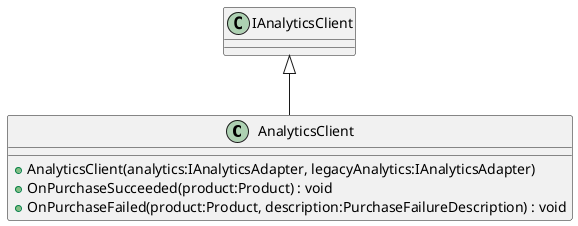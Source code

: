 @startuml
class AnalyticsClient {
    + AnalyticsClient(analytics:IAnalyticsAdapter, legacyAnalytics:IAnalyticsAdapter)
    + OnPurchaseSucceeded(product:Product) : void
    + OnPurchaseFailed(product:Product, description:PurchaseFailureDescription) : void
}
IAnalyticsClient <|-- AnalyticsClient
@enduml
